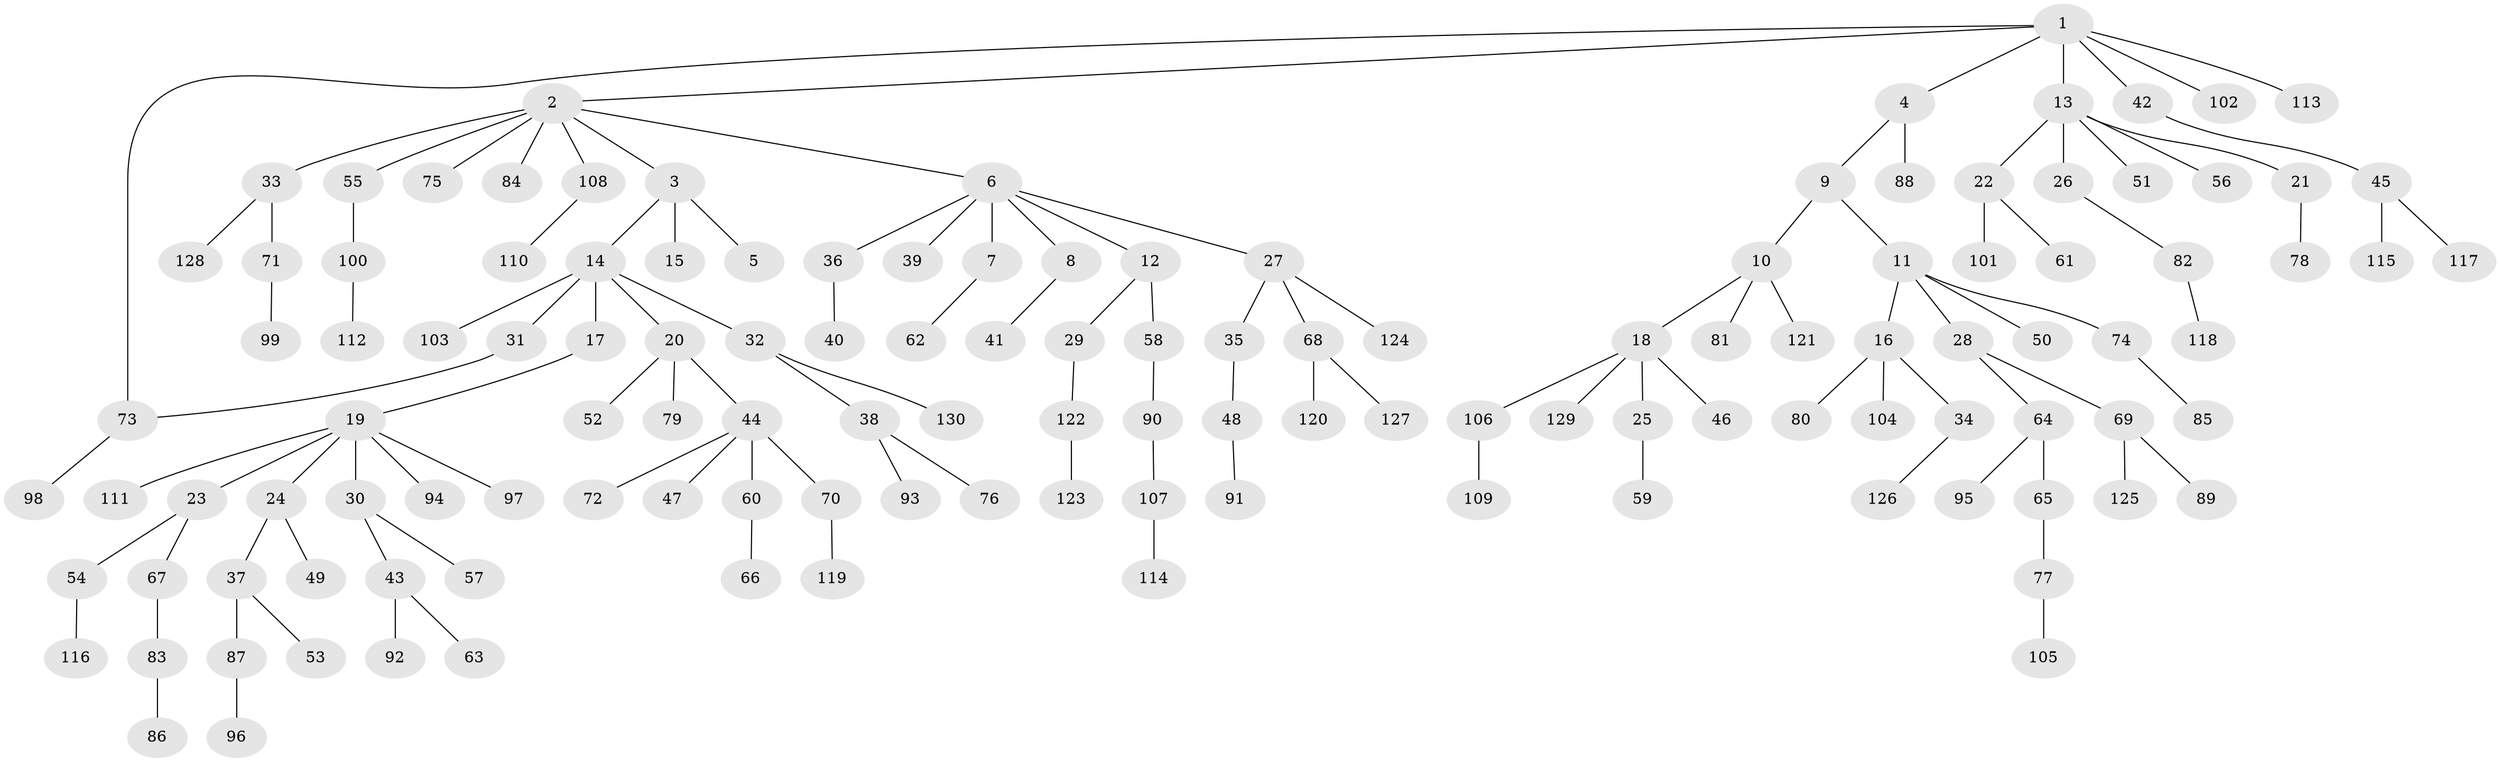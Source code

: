 // Generated by graph-tools (version 1.1) at 2025/25/03/09/25 03:25:25]
// undirected, 130 vertices, 130 edges
graph export_dot {
graph [start="1"]
  node [color=gray90,style=filled];
  1;
  2;
  3;
  4;
  5;
  6;
  7;
  8;
  9;
  10;
  11;
  12;
  13;
  14;
  15;
  16;
  17;
  18;
  19;
  20;
  21;
  22;
  23;
  24;
  25;
  26;
  27;
  28;
  29;
  30;
  31;
  32;
  33;
  34;
  35;
  36;
  37;
  38;
  39;
  40;
  41;
  42;
  43;
  44;
  45;
  46;
  47;
  48;
  49;
  50;
  51;
  52;
  53;
  54;
  55;
  56;
  57;
  58;
  59;
  60;
  61;
  62;
  63;
  64;
  65;
  66;
  67;
  68;
  69;
  70;
  71;
  72;
  73;
  74;
  75;
  76;
  77;
  78;
  79;
  80;
  81;
  82;
  83;
  84;
  85;
  86;
  87;
  88;
  89;
  90;
  91;
  92;
  93;
  94;
  95;
  96;
  97;
  98;
  99;
  100;
  101;
  102;
  103;
  104;
  105;
  106;
  107;
  108;
  109;
  110;
  111;
  112;
  113;
  114;
  115;
  116;
  117;
  118;
  119;
  120;
  121;
  122;
  123;
  124;
  125;
  126;
  127;
  128;
  129;
  130;
  1 -- 2;
  1 -- 4;
  1 -- 13;
  1 -- 42;
  1 -- 73;
  1 -- 102;
  1 -- 113;
  2 -- 3;
  2 -- 6;
  2 -- 33;
  2 -- 55;
  2 -- 75;
  2 -- 84;
  2 -- 108;
  3 -- 5;
  3 -- 14;
  3 -- 15;
  4 -- 9;
  4 -- 88;
  6 -- 7;
  6 -- 8;
  6 -- 12;
  6 -- 27;
  6 -- 36;
  6 -- 39;
  7 -- 62;
  8 -- 41;
  9 -- 10;
  9 -- 11;
  10 -- 18;
  10 -- 81;
  10 -- 121;
  11 -- 16;
  11 -- 28;
  11 -- 50;
  11 -- 74;
  12 -- 29;
  12 -- 58;
  13 -- 21;
  13 -- 22;
  13 -- 26;
  13 -- 51;
  13 -- 56;
  14 -- 17;
  14 -- 20;
  14 -- 31;
  14 -- 32;
  14 -- 103;
  16 -- 34;
  16 -- 80;
  16 -- 104;
  17 -- 19;
  18 -- 25;
  18 -- 46;
  18 -- 106;
  18 -- 129;
  19 -- 23;
  19 -- 24;
  19 -- 30;
  19 -- 94;
  19 -- 97;
  19 -- 111;
  20 -- 44;
  20 -- 52;
  20 -- 79;
  21 -- 78;
  22 -- 61;
  22 -- 101;
  23 -- 54;
  23 -- 67;
  24 -- 37;
  24 -- 49;
  25 -- 59;
  26 -- 82;
  27 -- 35;
  27 -- 68;
  27 -- 124;
  28 -- 64;
  28 -- 69;
  29 -- 122;
  30 -- 43;
  30 -- 57;
  31 -- 73;
  32 -- 38;
  32 -- 130;
  33 -- 71;
  33 -- 128;
  34 -- 126;
  35 -- 48;
  36 -- 40;
  37 -- 53;
  37 -- 87;
  38 -- 76;
  38 -- 93;
  42 -- 45;
  43 -- 63;
  43 -- 92;
  44 -- 47;
  44 -- 60;
  44 -- 70;
  44 -- 72;
  45 -- 115;
  45 -- 117;
  48 -- 91;
  54 -- 116;
  55 -- 100;
  58 -- 90;
  60 -- 66;
  64 -- 65;
  64 -- 95;
  65 -- 77;
  67 -- 83;
  68 -- 120;
  68 -- 127;
  69 -- 89;
  69 -- 125;
  70 -- 119;
  71 -- 99;
  73 -- 98;
  74 -- 85;
  77 -- 105;
  82 -- 118;
  83 -- 86;
  87 -- 96;
  90 -- 107;
  100 -- 112;
  106 -- 109;
  107 -- 114;
  108 -- 110;
  122 -- 123;
}

